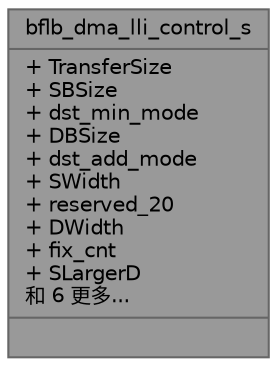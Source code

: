 digraph "bflb_dma_lli_control_s"
{
 // LATEX_PDF_SIZE
  bgcolor="transparent";
  edge [fontname=Helvetica,fontsize=10,labelfontname=Helvetica,labelfontsize=10];
  node [fontname=Helvetica,fontsize=10,shape=box,height=0.2,width=0.4];
  Node1 [shape=record,label="{bflb_dma_lli_control_s\n|+ TransferSize\l+ SBSize\l+ dst_min_mode\l+ DBSize\l+ dst_add_mode\l+ SWidth\l+ reserved_20\l+ DWidth\l+ fix_cnt\l+ SLargerD\l和 6 更多...\l|}",height=0.2,width=0.4,color="gray40", fillcolor="grey60", style="filled", fontcolor="black",tooltip=" "];
}
